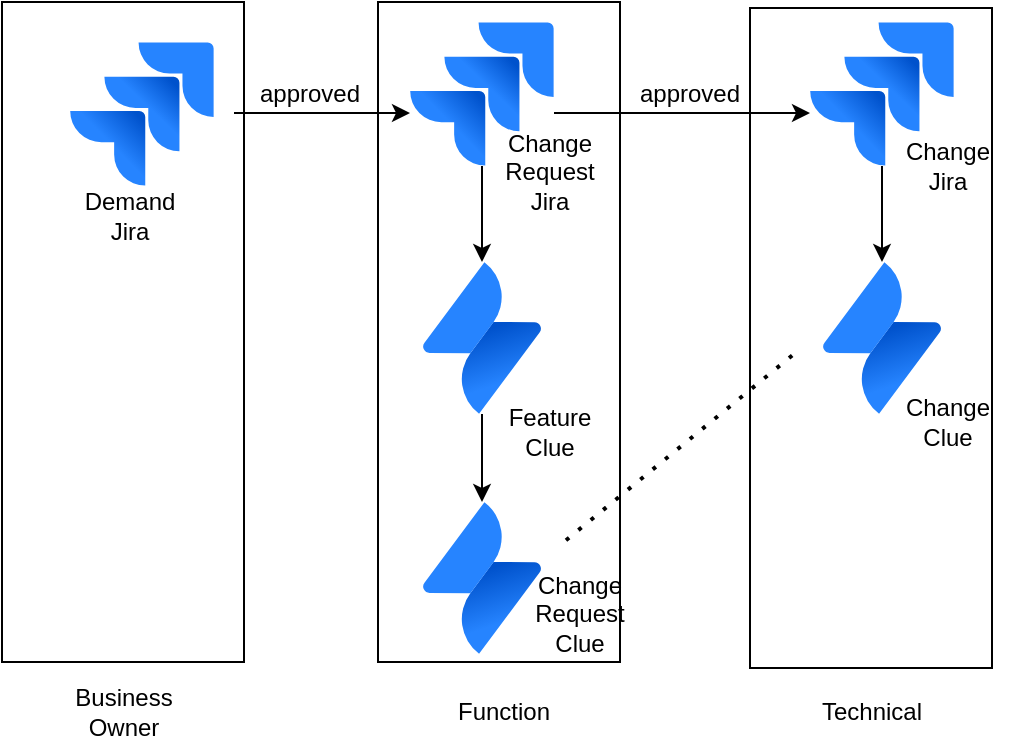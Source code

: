 <mxfile version="27.1.6">
  <diagram name="Page-1" id="114BYnxqpb87bw8aVQpx">
    <mxGraphModel dx="1136" dy="651" grid="0" gridSize="10" guides="1" tooltips="1" connect="1" arrows="1" fold="1" page="1" pageScale="1" pageWidth="850" pageHeight="1100" math="0" shadow="0">
      <root>
        <mxCell id="0" />
        <mxCell id="1" parent="0" />
        <mxCell id="FBIul5Kprfrc5aPu90LY-18" value="" style="rounded=0;whiteSpace=wrap;html=1;" vertex="1" parent="1">
          <mxGeometry x="480" y="153" width="121" height="330" as="geometry" />
        </mxCell>
        <mxCell id="FBIul5Kprfrc5aPu90LY-17" value="" style="rounded=0;whiteSpace=wrap;html=1;" vertex="1" parent="1">
          <mxGeometry x="294" y="150" width="121" height="330" as="geometry" />
        </mxCell>
        <mxCell id="FBIul5Kprfrc5aPu90LY-16" value="" style="rounded=0;whiteSpace=wrap;html=1;" vertex="1" parent="1">
          <mxGeometry x="106" y="150" width="121" height="330" as="geometry" />
        </mxCell>
        <mxCell id="FBIul5Kprfrc5aPu90LY-11" style="edgeStyle=orthogonalEdgeStyle;rounded=0;orthogonalLoop=1;jettySize=auto;html=1;exitX=0.5;exitY=1;exitDx=0;exitDy=0;entryX=0.5;entryY=0;entryDx=0;entryDy=0;" edge="1" parent="1" source="FBIul5Kprfrc5aPu90LY-1" target="FBIul5Kprfrc5aPu90LY-6">
          <mxGeometry relative="1" as="geometry" />
        </mxCell>
        <mxCell id="FBIul5Kprfrc5aPu90LY-1" value="" style="image;html=1;image=img/lib/atlassian/Jira_Service_Desk_Logo.svg;" vertex="1" parent="1">
          <mxGeometry x="316.5" y="280" width="59" height="76" as="geometry" />
        </mxCell>
        <mxCell id="FBIul5Kprfrc5aPu90LY-9" style="edgeStyle=orthogonalEdgeStyle;rounded=0;orthogonalLoop=1;jettySize=auto;html=1;" edge="1" parent="1">
          <mxGeometry relative="1" as="geometry">
            <mxPoint x="310" y="205.5" as="targetPoint" />
            <mxPoint x="222" y="205.5" as="sourcePoint" />
          </mxGeometry>
        </mxCell>
        <mxCell id="FBIul5Kprfrc5aPu90LY-2" value="" style="image;html=1;image=img/lib/atlassian/Jira_Logo.svg;" vertex="1" parent="1">
          <mxGeometry x="140" y="170" width="72" height="72" as="geometry" />
        </mxCell>
        <mxCell id="FBIul5Kprfrc5aPu90LY-12" style="edgeStyle=orthogonalEdgeStyle;rounded=0;orthogonalLoop=1;jettySize=auto;html=1;exitX=1;exitY=0.5;exitDx=0;exitDy=0;entryX=0;entryY=0.5;entryDx=0;entryDy=0;" edge="1" parent="1">
          <mxGeometry relative="1" as="geometry">
            <mxPoint x="382" y="205.5" as="sourcePoint" />
            <mxPoint x="510" y="205.5" as="targetPoint" />
          </mxGeometry>
        </mxCell>
        <mxCell id="FBIul5Kprfrc5aPu90LY-22" style="edgeStyle=orthogonalEdgeStyle;rounded=0;orthogonalLoop=1;jettySize=auto;html=1;entryX=0.5;entryY=0;entryDx=0;entryDy=0;" edge="1" parent="1" source="FBIul5Kprfrc5aPu90LY-3" target="FBIul5Kprfrc5aPu90LY-1">
          <mxGeometry relative="1" as="geometry" />
        </mxCell>
        <mxCell id="FBIul5Kprfrc5aPu90LY-3" value="" style="image;html=1;image=img/lib/atlassian/Jira_Logo.svg;" vertex="1" parent="1">
          <mxGeometry x="310" y="160" width="72" height="72" as="geometry" />
        </mxCell>
        <mxCell id="FBIul5Kprfrc5aPu90LY-4" value="" style="image;html=1;image=img/lib/atlassian/Jira_Service_Desk_Logo.svg;" vertex="1" parent="1">
          <mxGeometry x="516.5" y="280" width="59" height="76" as="geometry" />
        </mxCell>
        <mxCell id="FBIul5Kprfrc5aPu90LY-13" style="edgeStyle=orthogonalEdgeStyle;rounded=0;orthogonalLoop=1;jettySize=auto;html=1;exitX=0.5;exitY=1;exitDx=0;exitDy=0;entryX=0.5;entryY=0;entryDx=0;entryDy=0;" edge="1" parent="1" source="FBIul5Kprfrc5aPu90LY-5" target="FBIul5Kprfrc5aPu90LY-4">
          <mxGeometry relative="1" as="geometry" />
        </mxCell>
        <mxCell id="FBIul5Kprfrc5aPu90LY-5" value="" style="image;html=1;image=img/lib/atlassian/Jira_Logo.svg;" vertex="1" parent="1">
          <mxGeometry x="510" y="160" width="72" height="72" as="geometry" />
        </mxCell>
        <mxCell id="FBIul5Kprfrc5aPu90LY-6" value="" style="image;html=1;image=img/lib/atlassian/Jira_Service_Desk_Logo.svg;" vertex="1" parent="1">
          <mxGeometry x="316.5" y="400" width="59" height="76" as="geometry" />
        </mxCell>
        <mxCell id="FBIul5Kprfrc5aPu90LY-14" value="approved" style="text;strokeColor=none;align=center;fillColor=none;html=1;verticalAlign=middle;whiteSpace=wrap;rounded=0;" vertex="1" parent="1">
          <mxGeometry x="230" y="181" width="60" height="30" as="geometry" />
        </mxCell>
        <mxCell id="FBIul5Kprfrc5aPu90LY-15" value="approved" style="text;strokeColor=none;align=center;fillColor=none;html=1;verticalAlign=middle;whiteSpace=wrap;rounded=0;" vertex="1" parent="1">
          <mxGeometry x="420" y="181" width="60" height="30" as="geometry" />
        </mxCell>
        <mxCell id="FBIul5Kprfrc5aPu90LY-19" value="Change Request Jira" style="text;strokeColor=none;align=center;fillColor=none;html=1;verticalAlign=middle;whiteSpace=wrap;rounded=0;" vertex="1" parent="1">
          <mxGeometry x="350" y="220" width="60" height="30" as="geometry" />
        </mxCell>
        <mxCell id="FBIul5Kprfrc5aPu90LY-23" value="Demand Jira" style="text;strokeColor=none;align=center;fillColor=none;html=1;verticalAlign=middle;whiteSpace=wrap;rounded=0;" vertex="1" parent="1">
          <mxGeometry x="140" y="242" width="60" height="30" as="geometry" />
        </mxCell>
        <mxCell id="FBIul5Kprfrc5aPu90LY-24" value="Feature Clue" style="text;strokeColor=none;align=center;fillColor=none;html=1;verticalAlign=middle;whiteSpace=wrap;rounded=0;" vertex="1" parent="1">
          <mxGeometry x="350" y="350" width="60" height="30" as="geometry" />
        </mxCell>
        <mxCell id="FBIul5Kprfrc5aPu90LY-25" value="Change Request Clue" style="text;strokeColor=none;align=center;fillColor=none;html=1;verticalAlign=middle;whiteSpace=wrap;rounded=0;" vertex="1" parent="1">
          <mxGeometry x="365" y="441" width="60" height="30" as="geometry" />
        </mxCell>
        <mxCell id="FBIul5Kprfrc5aPu90LY-26" value="Change Jira" style="text;strokeColor=none;align=center;fillColor=none;html=1;verticalAlign=middle;whiteSpace=wrap;rounded=0;" vertex="1" parent="1">
          <mxGeometry x="549" y="217" width="60" height="30" as="geometry" />
        </mxCell>
        <mxCell id="FBIul5Kprfrc5aPu90LY-27" value="Change Clue" style="text;strokeColor=none;align=center;fillColor=none;html=1;verticalAlign=middle;whiteSpace=wrap;rounded=0;" vertex="1" parent="1">
          <mxGeometry x="549" y="345" width="60" height="30" as="geometry" />
        </mxCell>
        <mxCell id="FBIul5Kprfrc5aPu90LY-28" value="Business Owner" style="text;strokeColor=none;align=center;fillColor=none;html=1;verticalAlign=middle;whiteSpace=wrap;rounded=0;" vertex="1" parent="1">
          <mxGeometry x="136.5" y="490" width="60" height="30" as="geometry" />
        </mxCell>
        <mxCell id="FBIul5Kprfrc5aPu90LY-29" value="Function" style="text;strokeColor=none;align=center;fillColor=none;html=1;verticalAlign=middle;whiteSpace=wrap;rounded=0;" vertex="1" parent="1">
          <mxGeometry x="327" y="490" width="60" height="30" as="geometry" />
        </mxCell>
        <mxCell id="FBIul5Kprfrc5aPu90LY-30" value="Technical" style="text;strokeColor=none;align=center;fillColor=none;html=1;verticalAlign=middle;whiteSpace=wrap;rounded=0;" vertex="1" parent="1">
          <mxGeometry x="510.5" y="490" width="60" height="30" as="geometry" />
        </mxCell>
        <mxCell id="FBIul5Kprfrc5aPu90LY-31" value="" style="endArrow=none;dashed=1;html=1;dashPattern=1 3;strokeWidth=2;rounded=0;" edge="1" parent="1">
          <mxGeometry width="50" height="50" relative="1" as="geometry">
            <mxPoint x="388" y="419.11" as="sourcePoint" />
            <mxPoint x="502" y="326" as="targetPoint" />
          </mxGeometry>
        </mxCell>
      </root>
    </mxGraphModel>
  </diagram>
</mxfile>

